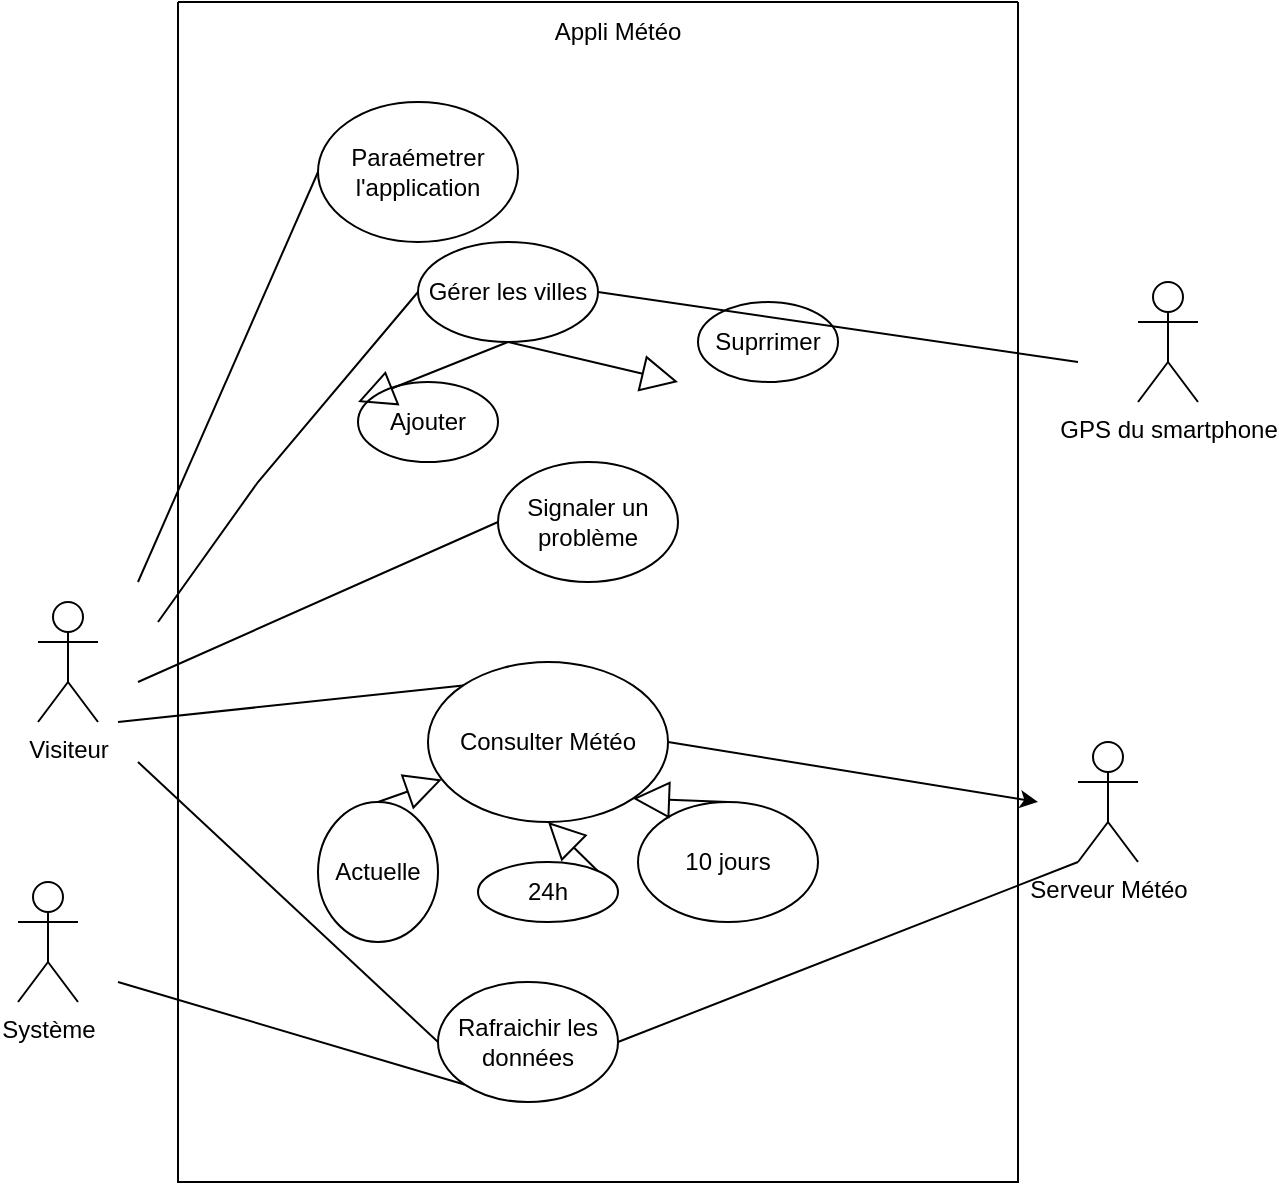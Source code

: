 <mxfile version="24.7.12">
  <diagram name="Page-1" id="HZ-h86I9RY2YUOU27bAz">
    <mxGraphModel dx="1740" dy="1673" grid="1" gridSize="10" guides="1" tooltips="1" connect="1" arrows="1" fold="1" page="1" pageScale="1" pageWidth="827" pageHeight="1169" math="0" shadow="0">
      <root>
        <mxCell id="0" />
        <mxCell id="1" parent="0" />
        <mxCell id="alZMGK_V_BP7ghE9R9m_-2" value="" style="swimlane;startSize=0;" vertex="1" parent="1">
          <mxGeometry x="-10" y="-350" width="420" height="590" as="geometry" />
        </mxCell>
        <mxCell id="alZMGK_V_BP7ghE9R9m_-8" value="Paraémetrer l&#39;application" style="ellipse;whiteSpace=wrap;html=1;" vertex="1" parent="alZMGK_V_BP7ghE9R9m_-2">
          <mxGeometry x="70" y="50" width="100" height="70" as="geometry" />
        </mxCell>
        <mxCell id="alZMGK_V_BP7ghE9R9m_-29" value="Gérer les villes " style="ellipse;whiteSpace=wrap;html=1;" vertex="1" parent="alZMGK_V_BP7ghE9R9m_-2">
          <mxGeometry x="120" y="120" width="90" height="50" as="geometry" />
        </mxCell>
        <mxCell id="alZMGK_V_BP7ghE9R9m_-36" value="Appli Météo" style="text;html=1;align=center;verticalAlign=middle;whiteSpace=wrap;rounded=0;" vertex="1" parent="alZMGK_V_BP7ghE9R9m_-2">
          <mxGeometry x="180" width="80" height="30" as="geometry" />
        </mxCell>
        <mxCell id="alZMGK_V_BP7ghE9R9m_-40" value="Suprrimer" style="ellipse;whiteSpace=wrap;html=1;" vertex="1" parent="alZMGK_V_BP7ghE9R9m_-2">
          <mxGeometry x="260" y="150" width="70" height="40" as="geometry" />
        </mxCell>
        <mxCell id="alZMGK_V_BP7ghE9R9m_-41" value="Ajouter" style="ellipse;whiteSpace=wrap;html=1;" vertex="1" parent="alZMGK_V_BP7ghE9R9m_-2">
          <mxGeometry x="90" y="190" width="70" height="40" as="geometry" />
        </mxCell>
        <mxCell id="alZMGK_V_BP7ghE9R9m_-42" value="Signaler un problème" style="ellipse;whiteSpace=wrap;html=1;" vertex="1" parent="alZMGK_V_BP7ghE9R9m_-2">
          <mxGeometry x="160" y="230" width="90" height="60" as="geometry" />
        </mxCell>
        <mxCell id="alZMGK_V_BP7ghE9R9m_-51" value="Actuelle" style="ellipse;whiteSpace=wrap;html=1;" vertex="1" parent="alZMGK_V_BP7ghE9R9m_-2">
          <mxGeometry x="70" y="400" width="60" height="70" as="geometry" />
        </mxCell>
        <mxCell id="alZMGK_V_BP7ghE9R9m_-52" value="24h" style="ellipse;whiteSpace=wrap;html=1;" vertex="1" parent="alZMGK_V_BP7ghE9R9m_-2">
          <mxGeometry x="150" y="430" width="70" height="30" as="geometry" />
        </mxCell>
        <mxCell id="alZMGK_V_BP7ghE9R9m_-53" value="10 jours" style="ellipse;whiteSpace=wrap;html=1;" vertex="1" parent="alZMGK_V_BP7ghE9R9m_-2">
          <mxGeometry x="230" y="400" width="90" height="60" as="geometry" />
        </mxCell>
        <mxCell id="alZMGK_V_BP7ghE9R9m_-58" value="Rafraichir les données" style="ellipse;whiteSpace=wrap;html=1;" vertex="1" parent="alZMGK_V_BP7ghE9R9m_-2">
          <mxGeometry x="130" y="490" width="90" height="60" as="geometry" />
        </mxCell>
        <mxCell id="alZMGK_V_BP7ghE9R9m_-47" value="Consulter Météo" style="ellipse;whiteSpace=wrap;html=1;" vertex="1" parent="alZMGK_V_BP7ghE9R9m_-2">
          <mxGeometry x="125" y="330" width="120" height="80" as="geometry" />
        </mxCell>
        <mxCell id="alZMGK_V_BP7ghE9R9m_-63" value="" style="endArrow=block;endSize=16;endFill=0;html=1;rounded=0;exitX=0.5;exitY=0;exitDx=0;exitDy=0;" edge="1" parent="alZMGK_V_BP7ghE9R9m_-2" source="alZMGK_V_BP7ghE9R9m_-51" target="alZMGK_V_BP7ghE9R9m_-47">
          <mxGeometry x="1" y="-198" width="160" relative="1" as="geometry">
            <mxPoint x="82.5" y="370" as="sourcePoint" />
            <mxPoint x="167.5" y="390" as="targetPoint" />
            <mxPoint x="150" y="-68" as="offset" />
          </mxGeometry>
        </mxCell>
        <mxCell id="alZMGK_V_BP7ghE9R9m_-64" value="" style="endArrow=block;endSize=16;endFill=0;html=1;rounded=0;entryX=0.5;entryY=1;entryDx=0;entryDy=0;exitX=1;exitY=0;exitDx=0;exitDy=0;" edge="1" parent="alZMGK_V_BP7ghE9R9m_-2" source="alZMGK_V_BP7ghE9R9m_-52" target="alZMGK_V_BP7ghE9R9m_-47">
          <mxGeometry x="1" y="-198" width="160" relative="1" as="geometry">
            <mxPoint x="185" y="190" as="sourcePoint" />
            <mxPoint x="270" y="210" as="targetPoint" />
            <mxPoint x="150" y="-68" as="offset" />
          </mxGeometry>
        </mxCell>
        <mxCell id="alZMGK_V_BP7ghE9R9m_-65" value="" style="endArrow=block;endSize=16;endFill=0;html=1;rounded=0;exitX=0.5;exitY=0;exitDx=0;exitDy=0;entryX=1;entryY=1;entryDx=0;entryDy=0;" edge="1" parent="alZMGK_V_BP7ghE9R9m_-2" source="alZMGK_V_BP7ghE9R9m_-53" target="alZMGK_V_BP7ghE9R9m_-47">
          <mxGeometry x="1" y="-198" width="160" relative="1" as="geometry">
            <mxPoint x="195" y="200" as="sourcePoint" />
            <mxPoint x="280" y="220" as="targetPoint" />
            <mxPoint x="150" y="-68" as="offset" />
          </mxGeometry>
        </mxCell>
        <mxCell id="alZMGK_V_BP7ghE9R9m_-9" value="" style="endArrow=none;html=1;rounded=0;entryX=0;entryY=0.5;entryDx=0;entryDy=0;" edge="1" parent="1" target="alZMGK_V_BP7ghE9R9m_-8">
          <mxGeometry width="50" height="50" relative="1" as="geometry">
            <mxPoint x="-30" y="-60" as="sourcePoint" />
            <mxPoint x="120" y="-70" as="targetPoint" />
          </mxGeometry>
        </mxCell>
        <mxCell id="alZMGK_V_BP7ghE9R9m_-17" value="Visiteur" style="shape=umlActor;verticalLabelPosition=bottom;verticalAlign=top;html=1;outlineConnect=0;" vertex="1" parent="1">
          <mxGeometry x="-80" y="-50" width="30" height="60" as="geometry" />
        </mxCell>
        <mxCell id="alZMGK_V_BP7ghE9R9m_-28" value="" style="endArrow=none;html=1;rounded=0;entryX=0;entryY=0.5;entryDx=0;entryDy=0;" edge="1" parent="1" target="alZMGK_V_BP7ghE9R9m_-29">
          <mxGeometry width="50" height="50" relative="1" as="geometry">
            <mxPoint x="-20" y="-40" as="sourcePoint" />
            <mxPoint x="90" y="-185" as="targetPoint" />
            <Array as="points">
              <mxPoint x="30" y="-110" />
            </Array>
          </mxGeometry>
        </mxCell>
        <mxCell id="alZMGK_V_BP7ghE9R9m_-38" value="" style="endArrow=block;endSize=16;endFill=0;html=1;rounded=0;exitX=0.5;exitY=1;exitDx=0;exitDy=0;" edge="1" parent="1" source="alZMGK_V_BP7ghE9R9m_-29">
          <mxGeometry x="1" y="-198" width="160" relative="1" as="geometry">
            <mxPoint x="180" y="-180" as="sourcePoint" />
            <mxPoint x="240" y="-160" as="targetPoint" />
            <mxPoint x="150" y="-68" as="offset" />
          </mxGeometry>
        </mxCell>
        <mxCell id="alZMGK_V_BP7ghE9R9m_-39" value="" style="endArrow=block;endSize=16;endFill=0;html=1;rounded=0;exitX=0.5;exitY=1;exitDx=0;exitDy=0;" edge="1" parent="1" source="alZMGK_V_BP7ghE9R9m_-29">
          <mxGeometry width="160" relative="1" as="geometry">
            <mxPoint x="180" y="-180" as="sourcePoint" />
            <mxPoint x="80" y="-150" as="targetPoint" />
          </mxGeometry>
        </mxCell>
        <mxCell id="alZMGK_V_BP7ghE9R9m_-43" value="GPS du smartphone" style="shape=umlActor;verticalLabelPosition=bottom;verticalAlign=top;html=1;outlineConnect=0;" vertex="1" parent="1">
          <mxGeometry x="470" y="-210" width="30" height="60" as="geometry" />
        </mxCell>
        <mxCell id="alZMGK_V_BP7ghE9R9m_-44" value="" style="endArrow=none;html=1;rounded=0;exitX=1;exitY=0.5;exitDx=0;exitDy=0;" edge="1" parent="1" source="alZMGK_V_BP7ghE9R9m_-29">
          <mxGeometry width="50" height="50" relative="1" as="geometry">
            <mxPoint x="350" y="-120" as="sourcePoint" />
            <mxPoint x="440" y="-170" as="targetPoint" />
          </mxGeometry>
        </mxCell>
        <mxCell id="alZMGK_V_BP7ghE9R9m_-45" value="" style="endArrow=none;html=1;rounded=0;entryX=0;entryY=0.5;entryDx=0;entryDy=0;" edge="1" parent="1" target="alZMGK_V_BP7ghE9R9m_-42">
          <mxGeometry width="50" height="50" relative="1" as="geometry">
            <mxPoint x="-30" y="-10" as="sourcePoint" />
            <mxPoint x="400" as="targetPoint" />
          </mxGeometry>
        </mxCell>
        <mxCell id="alZMGK_V_BP7ghE9R9m_-46" value="Serveur Météo" style="shape=umlActor;verticalLabelPosition=bottom;verticalAlign=top;html=1;outlineConnect=0;" vertex="1" parent="1">
          <mxGeometry x="440" y="20" width="30" height="60" as="geometry" />
        </mxCell>
        <mxCell id="alZMGK_V_BP7ghE9R9m_-48" value="" style="endArrow=none;html=1;rounded=0;entryX=0;entryY=0;entryDx=0;entryDy=0;" edge="1" parent="1" target="alZMGK_V_BP7ghE9R9m_-47">
          <mxGeometry width="50" height="50" relative="1" as="geometry">
            <mxPoint x="-40" y="10" as="sourcePoint" />
            <mxPoint x="200" y="10" as="targetPoint" />
          </mxGeometry>
        </mxCell>
        <mxCell id="alZMGK_V_BP7ghE9R9m_-50" value="" style="endArrow=classic;html=1;rounded=0;exitX=1;exitY=0.5;exitDx=0;exitDy=0;" edge="1" parent="1" source="alZMGK_V_BP7ghE9R9m_-47">
          <mxGeometry width="50" height="50" relative="1" as="geometry">
            <mxPoint x="120" y="60" as="sourcePoint" />
            <mxPoint x="420" y="50" as="targetPoint" />
          </mxGeometry>
        </mxCell>
        <mxCell id="alZMGK_V_BP7ghE9R9m_-54" value="Système" style="shape=umlActor;verticalLabelPosition=bottom;verticalAlign=top;html=1;outlineConnect=0;" vertex="1" parent="1">
          <mxGeometry x="-90" y="90" width="30" height="60" as="geometry" />
        </mxCell>
        <mxCell id="alZMGK_V_BP7ghE9R9m_-59" value="" style="endArrow=none;html=1;rounded=0;entryX=0;entryY=0.5;entryDx=0;entryDy=0;" edge="1" parent="1" target="alZMGK_V_BP7ghE9R9m_-58">
          <mxGeometry width="50" height="50" relative="1" as="geometry">
            <mxPoint x="-30" y="30" as="sourcePoint" />
            <mxPoint x="90" y="40" as="targetPoint" />
          </mxGeometry>
        </mxCell>
        <mxCell id="alZMGK_V_BP7ghE9R9m_-61" value="" style="endArrow=none;html=1;rounded=0;entryX=0;entryY=1;entryDx=0;entryDy=0;" edge="1" parent="1" target="alZMGK_V_BP7ghE9R9m_-58">
          <mxGeometry width="50" height="50" relative="1" as="geometry">
            <mxPoint x="-40" y="140" as="sourcePoint" />
            <mxPoint x="90" y="40" as="targetPoint" />
          </mxGeometry>
        </mxCell>
        <mxCell id="alZMGK_V_BP7ghE9R9m_-62" value="" style="endArrow=none;html=1;rounded=0;exitX=1;exitY=0.5;exitDx=0;exitDy=0;entryX=0;entryY=1;entryDx=0;entryDy=0;entryPerimeter=0;" edge="1" parent="1" source="alZMGK_V_BP7ghE9R9m_-58" target="alZMGK_V_BP7ghE9R9m_-46">
          <mxGeometry width="50" height="50" relative="1" as="geometry">
            <mxPoint x="-80" as="sourcePoint" />
            <mxPoint x="-30" y="-50" as="targetPoint" />
          </mxGeometry>
        </mxCell>
      </root>
    </mxGraphModel>
  </diagram>
</mxfile>
